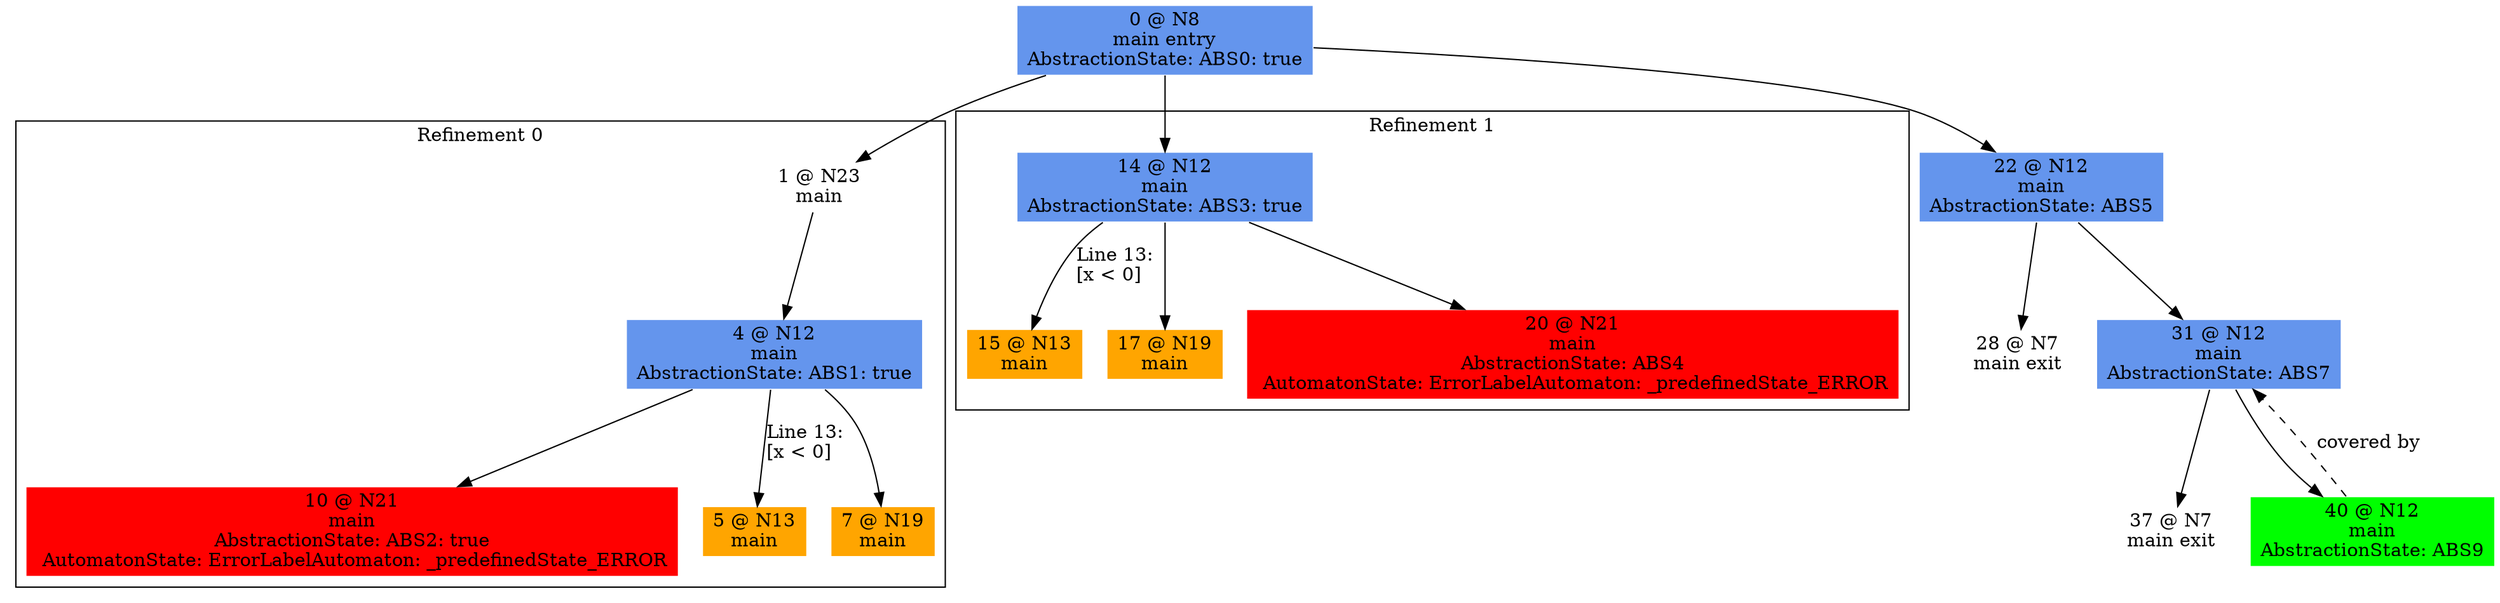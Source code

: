 digraph ARG {
node [style="filled" shape="box" color="white"]
subgraph cluster_0 {
label="Refinement 0"
1 [label="1 @ N23\nmain\n" id="1"]
4 [fillcolor="cornflowerblue" label="4 @ N12\nmain\nAbstractionState: ABS1: true\n" id="4"]
10 [fillcolor="red" label="10 @ N21\nmain\nAbstractionState: ABS2: true\n AutomatonState: ErrorLabelAutomaton: _predefinedState_ERROR\n" id="10"]
5 [fillcolor="orange" label="5 @ N13\nmain\n" id="5"]
7 [fillcolor="orange" label="7 @ N19\nmain\n" id="7"]
1 -> 4 []
4 -> 7 []
4 -> 5 [label="Line 13: \l[x < 0]\l" id="4 -> 5"]
4 -> 10 []
}
0 -> 1
subgraph cluster_1 {
label="Refinement 1"
14 [fillcolor="cornflowerblue" label="14 @ N12\nmain\nAbstractionState: ABS3: true\n" id="14"]
15 [fillcolor="orange" label="15 @ N13\nmain\n" id="15"]
17 [fillcolor="orange" label="17 @ N19\nmain\n" id="17"]
20 [fillcolor="red" label="20 @ N21\nmain\nAbstractionState: ABS4\n AutomatonState: ErrorLabelAutomaton: _predefinedState_ERROR\n" id="20"]
14 -> 20 []
14 -> 17 []
14 -> 15 [label="Line 13: \l[x < 0]\l" id="14 -> 15"]
}
0 -> 14
0 [fillcolor="cornflowerblue" label="0 @ N8\nmain entry\nAbstractionState: ABS0: true\n" id="0"]
22 [fillcolor="cornflowerblue" label="22 @ N12\nmain\nAbstractionState: ABS5\n" id="22"]
28 [label="28 @ N7\nmain exit\n" id="28"]
31 [fillcolor="cornflowerblue" label="31 @ N12\nmain\nAbstractionState: ABS7\n" id="31"]
37 [label="37 @ N7\nmain exit\n" id="37"]
40 [fillcolor="green" label="40 @ N12\nmain\nAbstractionState: ABS9\n" id="40"]
0 -> 22 []
22 -> 31 []
22 -> 28 []
40 -> 31 [style="dashed" weight="0" label="covered by"]
31 -> 40 []
31 -> 37 []
}
